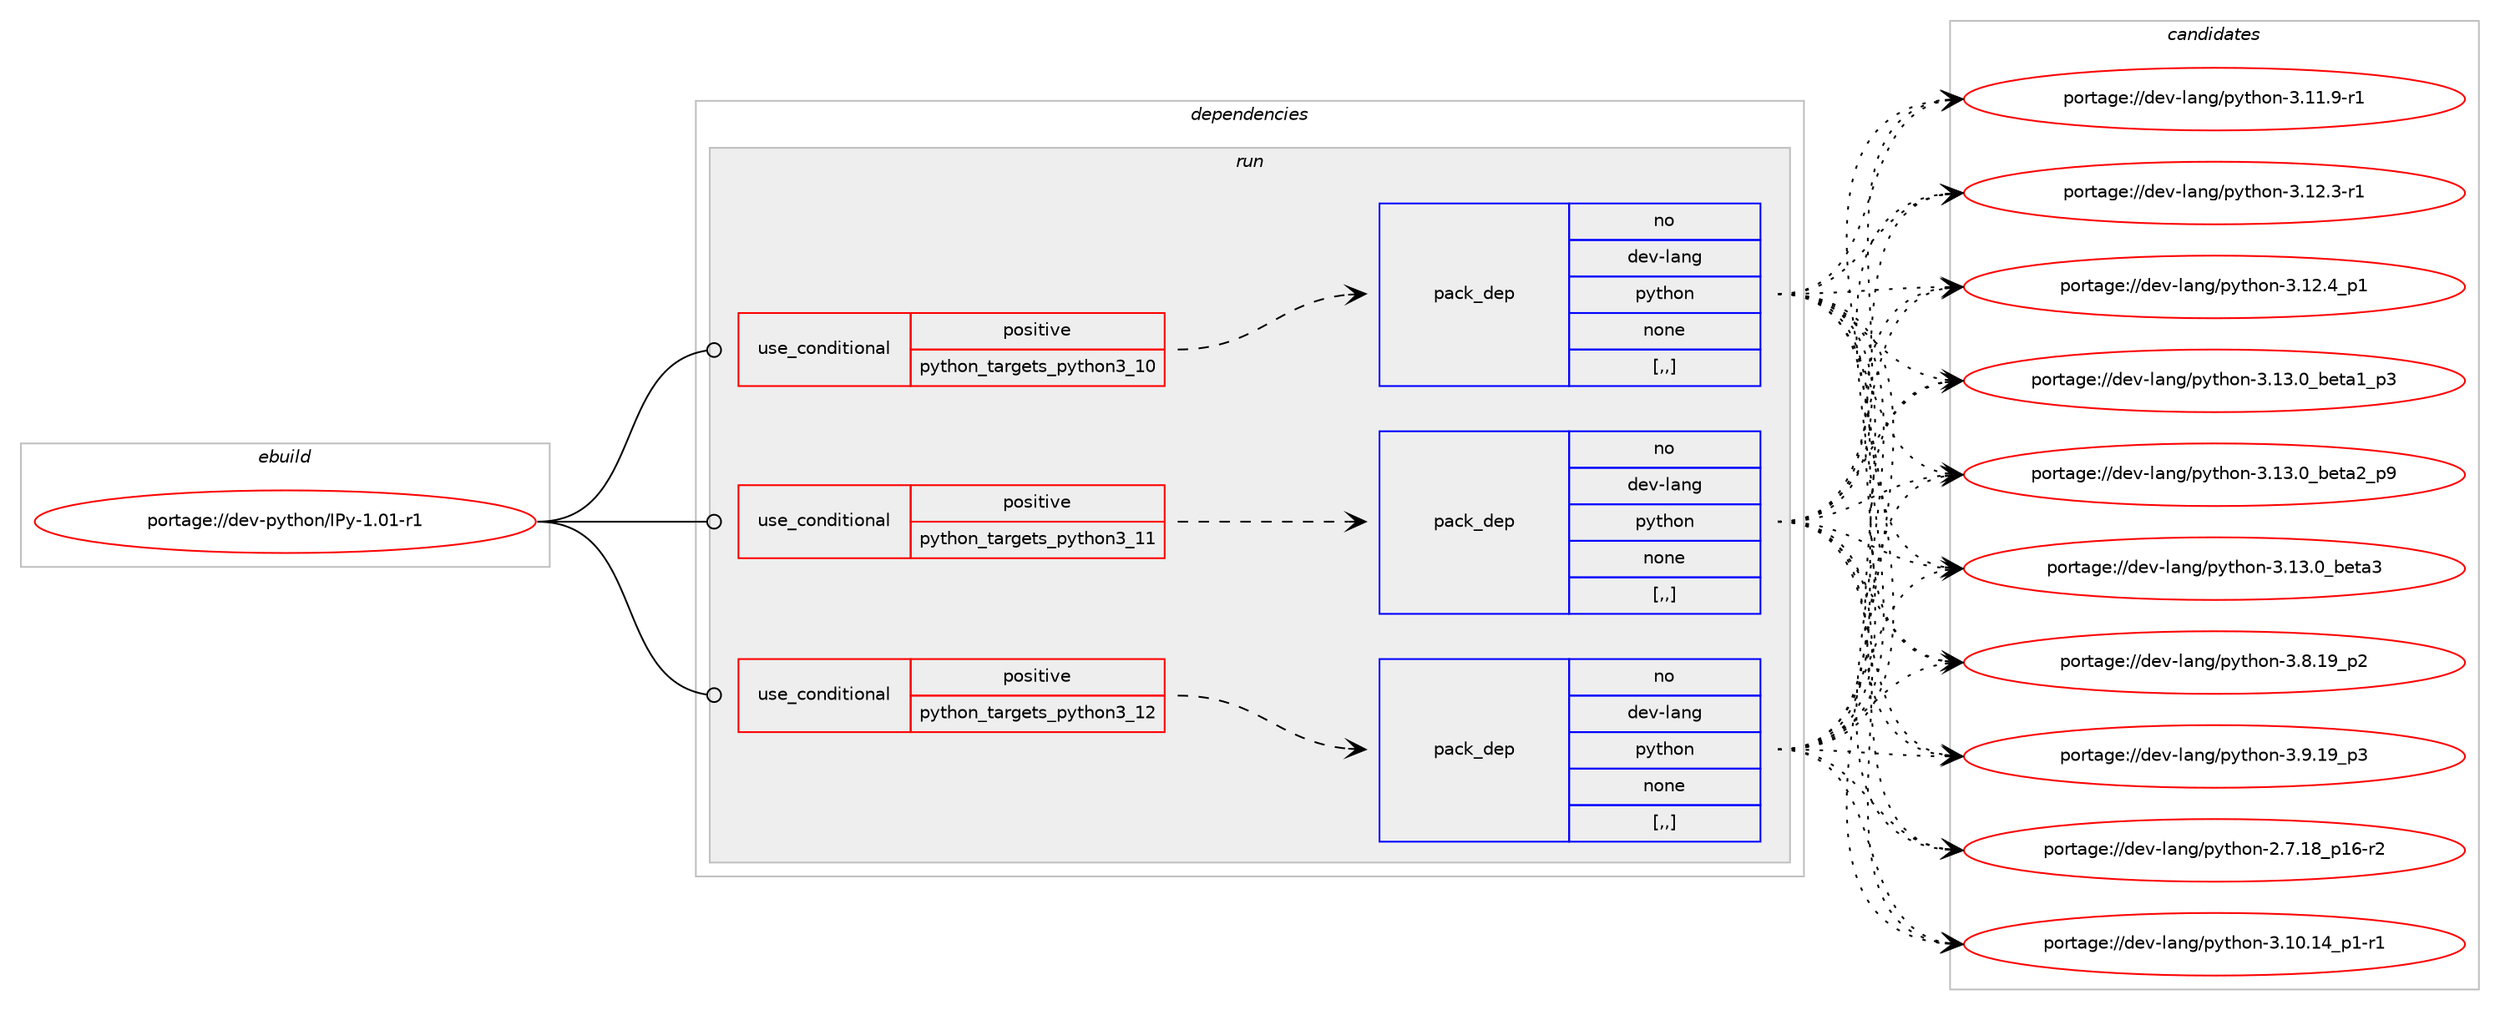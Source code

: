 digraph prolog {

# *************
# Graph options
# *************

newrank=true;
concentrate=true;
compound=true;
graph [rankdir=LR,fontname=Helvetica,fontsize=10,ranksep=1.5];#, ranksep=2.5, nodesep=0.2];
edge  [arrowhead=vee];
node  [fontname=Helvetica,fontsize=10];

# **********
# The ebuild
# **********

subgraph cluster_leftcol {
color=gray;
rank=same;
label=<<i>ebuild</i>>;
id [label="portage://dev-python/IPy-1.01-r1", color=red, width=4, href="../dev-python/IPy-1.01-r1.svg"];
}

# ****************
# The dependencies
# ****************

subgraph cluster_midcol {
color=gray;
label=<<i>dependencies</i>>;
subgraph cluster_compile {
fillcolor="#eeeeee";
style=filled;
label=<<i>compile</i>>;
}
subgraph cluster_compileandrun {
fillcolor="#eeeeee";
style=filled;
label=<<i>compile and run</i>>;
}
subgraph cluster_run {
fillcolor="#eeeeee";
style=filled;
label=<<i>run</i>>;
subgraph cond29630 {
dependency137694 [label=<<TABLE BORDER="0" CELLBORDER="1" CELLSPACING="0" CELLPADDING="4"><TR><TD ROWSPAN="3" CELLPADDING="10">use_conditional</TD></TR><TR><TD>positive</TD></TR><TR><TD>python_targets_python3_10</TD></TR></TABLE>>, shape=none, color=red];
subgraph pack106856 {
dependency137695 [label=<<TABLE BORDER="0" CELLBORDER="1" CELLSPACING="0" CELLPADDING="4" WIDTH="220"><TR><TD ROWSPAN="6" CELLPADDING="30">pack_dep</TD></TR><TR><TD WIDTH="110">no</TD></TR><TR><TD>dev-lang</TD></TR><TR><TD>python</TD></TR><TR><TD>none</TD></TR><TR><TD>[,,]</TD></TR></TABLE>>, shape=none, color=blue];
}
dependency137694:e -> dependency137695:w [weight=20,style="dashed",arrowhead="vee"];
}
id:e -> dependency137694:w [weight=20,style="solid",arrowhead="odot"];
subgraph cond29631 {
dependency137696 [label=<<TABLE BORDER="0" CELLBORDER="1" CELLSPACING="0" CELLPADDING="4"><TR><TD ROWSPAN="3" CELLPADDING="10">use_conditional</TD></TR><TR><TD>positive</TD></TR><TR><TD>python_targets_python3_11</TD></TR></TABLE>>, shape=none, color=red];
subgraph pack106857 {
dependency137697 [label=<<TABLE BORDER="0" CELLBORDER="1" CELLSPACING="0" CELLPADDING="4" WIDTH="220"><TR><TD ROWSPAN="6" CELLPADDING="30">pack_dep</TD></TR><TR><TD WIDTH="110">no</TD></TR><TR><TD>dev-lang</TD></TR><TR><TD>python</TD></TR><TR><TD>none</TD></TR><TR><TD>[,,]</TD></TR></TABLE>>, shape=none, color=blue];
}
dependency137696:e -> dependency137697:w [weight=20,style="dashed",arrowhead="vee"];
}
id:e -> dependency137696:w [weight=20,style="solid",arrowhead="odot"];
subgraph cond29632 {
dependency137698 [label=<<TABLE BORDER="0" CELLBORDER="1" CELLSPACING="0" CELLPADDING="4"><TR><TD ROWSPAN="3" CELLPADDING="10">use_conditional</TD></TR><TR><TD>positive</TD></TR><TR><TD>python_targets_python3_12</TD></TR></TABLE>>, shape=none, color=red];
subgraph pack106858 {
dependency137699 [label=<<TABLE BORDER="0" CELLBORDER="1" CELLSPACING="0" CELLPADDING="4" WIDTH="220"><TR><TD ROWSPAN="6" CELLPADDING="30">pack_dep</TD></TR><TR><TD WIDTH="110">no</TD></TR><TR><TD>dev-lang</TD></TR><TR><TD>python</TD></TR><TR><TD>none</TD></TR><TR><TD>[,,]</TD></TR></TABLE>>, shape=none, color=blue];
}
dependency137698:e -> dependency137699:w [weight=20,style="dashed",arrowhead="vee"];
}
id:e -> dependency137698:w [weight=20,style="solid",arrowhead="odot"];
}
}

# **************
# The candidates
# **************

subgraph cluster_choices {
rank=same;
color=gray;
label=<<i>candidates</i>>;

subgraph choice106856 {
color=black;
nodesep=1;
choice100101118451089711010347112121116104111110455046554649569511249544511450 [label="portage://dev-lang/python-2.7.18_p16-r2", color=red, width=4,href="../dev-lang/python-2.7.18_p16-r2.svg"];
choice100101118451089711010347112121116104111110455146494846495295112494511449 [label="portage://dev-lang/python-3.10.14_p1-r1", color=red, width=4,href="../dev-lang/python-3.10.14_p1-r1.svg"];
choice100101118451089711010347112121116104111110455146494946574511449 [label="portage://dev-lang/python-3.11.9-r1", color=red, width=4,href="../dev-lang/python-3.11.9-r1.svg"];
choice100101118451089711010347112121116104111110455146495046514511449 [label="portage://dev-lang/python-3.12.3-r1", color=red, width=4,href="../dev-lang/python-3.12.3-r1.svg"];
choice100101118451089711010347112121116104111110455146495046529511249 [label="portage://dev-lang/python-3.12.4_p1", color=red, width=4,href="../dev-lang/python-3.12.4_p1.svg"];
choice10010111845108971101034711212111610411111045514649514648959810111697499511251 [label="portage://dev-lang/python-3.13.0_beta1_p3", color=red, width=4,href="../dev-lang/python-3.13.0_beta1_p3.svg"];
choice10010111845108971101034711212111610411111045514649514648959810111697509511257 [label="portage://dev-lang/python-3.13.0_beta2_p9", color=red, width=4,href="../dev-lang/python-3.13.0_beta2_p9.svg"];
choice1001011184510897110103471121211161041111104551464951464895981011169751 [label="portage://dev-lang/python-3.13.0_beta3", color=red, width=4,href="../dev-lang/python-3.13.0_beta3.svg"];
choice100101118451089711010347112121116104111110455146564649579511250 [label="portage://dev-lang/python-3.8.19_p2", color=red, width=4,href="../dev-lang/python-3.8.19_p2.svg"];
choice100101118451089711010347112121116104111110455146574649579511251 [label="portage://dev-lang/python-3.9.19_p3", color=red, width=4,href="../dev-lang/python-3.9.19_p3.svg"];
dependency137695:e -> choice100101118451089711010347112121116104111110455046554649569511249544511450:w [style=dotted,weight="100"];
dependency137695:e -> choice100101118451089711010347112121116104111110455146494846495295112494511449:w [style=dotted,weight="100"];
dependency137695:e -> choice100101118451089711010347112121116104111110455146494946574511449:w [style=dotted,weight="100"];
dependency137695:e -> choice100101118451089711010347112121116104111110455146495046514511449:w [style=dotted,weight="100"];
dependency137695:e -> choice100101118451089711010347112121116104111110455146495046529511249:w [style=dotted,weight="100"];
dependency137695:e -> choice10010111845108971101034711212111610411111045514649514648959810111697499511251:w [style=dotted,weight="100"];
dependency137695:e -> choice10010111845108971101034711212111610411111045514649514648959810111697509511257:w [style=dotted,weight="100"];
dependency137695:e -> choice1001011184510897110103471121211161041111104551464951464895981011169751:w [style=dotted,weight="100"];
dependency137695:e -> choice100101118451089711010347112121116104111110455146564649579511250:w [style=dotted,weight="100"];
dependency137695:e -> choice100101118451089711010347112121116104111110455146574649579511251:w [style=dotted,weight="100"];
}
subgraph choice106857 {
color=black;
nodesep=1;
choice100101118451089711010347112121116104111110455046554649569511249544511450 [label="portage://dev-lang/python-2.7.18_p16-r2", color=red, width=4,href="../dev-lang/python-2.7.18_p16-r2.svg"];
choice100101118451089711010347112121116104111110455146494846495295112494511449 [label="portage://dev-lang/python-3.10.14_p1-r1", color=red, width=4,href="../dev-lang/python-3.10.14_p1-r1.svg"];
choice100101118451089711010347112121116104111110455146494946574511449 [label="portage://dev-lang/python-3.11.9-r1", color=red, width=4,href="../dev-lang/python-3.11.9-r1.svg"];
choice100101118451089711010347112121116104111110455146495046514511449 [label="portage://dev-lang/python-3.12.3-r1", color=red, width=4,href="../dev-lang/python-3.12.3-r1.svg"];
choice100101118451089711010347112121116104111110455146495046529511249 [label="portage://dev-lang/python-3.12.4_p1", color=red, width=4,href="../dev-lang/python-3.12.4_p1.svg"];
choice10010111845108971101034711212111610411111045514649514648959810111697499511251 [label="portage://dev-lang/python-3.13.0_beta1_p3", color=red, width=4,href="../dev-lang/python-3.13.0_beta1_p3.svg"];
choice10010111845108971101034711212111610411111045514649514648959810111697509511257 [label="portage://dev-lang/python-3.13.0_beta2_p9", color=red, width=4,href="../dev-lang/python-3.13.0_beta2_p9.svg"];
choice1001011184510897110103471121211161041111104551464951464895981011169751 [label="portage://dev-lang/python-3.13.0_beta3", color=red, width=4,href="../dev-lang/python-3.13.0_beta3.svg"];
choice100101118451089711010347112121116104111110455146564649579511250 [label="portage://dev-lang/python-3.8.19_p2", color=red, width=4,href="../dev-lang/python-3.8.19_p2.svg"];
choice100101118451089711010347112121116104111110455146574649579511251 [label="portage://dev-lang/python-3.9.19_p3", color=red, width=4,href="../dev-lang/python-3.9.19_p3.svg"];
dependency137697:e -> choice100101118451089711010347112121116104111110455046554649569511249544511450:w [style=dotted,weight="100"];
dependency137697:e -> choice100101118451089711010347112121116104111110455146494846495295112494511449:w [style=dotted,weight="100"];
dependency137697:e -> choice100101118451089711010347112121116104111110455146494946574511449:w [style=dotted,weight="100"];
dependency137697:e -> choice100101118451089711010347112121116104111110455146495046514511449:w [style=dotted,weight="100"];
dependency137697:e -> choice100101118451089711010347112121116104111110455146495046529511249:w [style=dotted,weight="100"];
dependency137697:e -> choice10010111845108971101034711212111610411111045514649514648959810111697499511251:w [style=dotted,weight="100"];
dependency137697:e -> choice10010111845108971101034711212111610411111045514649514648959810111697509511257:w [style=dotted,weight="100"];
dependency137697:e -> choice1001011184510897110103471121211161041111104551464951464895981011169751:w [style=dotted,weight="100"];
dependency137697:e -> choice100101118451089711010347112121116104111110455146564649579511250:w [style=dotted,weight="100"];
dependency137697:e -> choice100101118451089711010347112121116104111110455146574649579511251:w [style=dotted,weight="100"];
}
subgraph choice106858 {
color=black;
nodesep=1;
choice100101118451089711010347112121116104111110455046554649569511249544511450 [label="portage://dev-lang/python-2.7.18_p16-r2", color=red, width=4,href="../dev-lang/python-2.7.18_p16-r2.svg"];
choice100101118451089711010347112121116104111110455146494846495295112494511449 [label="portage://dev-lang/python-3.10.14_p1-r1", color=red, width=4,href="../dev-lang/python-3.10.14_p1-r1.svg"];
choice100101118451089711010347112121116104111110455146494946574511449 [label="portage://dev-lang/python-3.11.9-r1", color=red, width=4,href="../dev-lang/python-3.11.9-r1.svg"];
choice100101118451089711010347112121116104111110455146495046514511449 [label="portage://dev-lang/python-3.12.3-r1", color=red, width=4,href="../dev-lang/python-3.12.3-r1.svg"];
choice100101118451089711010347112121116104111110455146495046529511249 [label="portage://dev-lang/python-3.12.4_p1", color=red, width=4,href="../dev-lang/python-3.12.4_p1.svg"];
choice10010111845108971101034711212111610411111045514649514648959810111697499511251 [label="portage://dev-lang/python-3.13.0_beta1_p3", color=red, width=4,href="../dev-lang/python-3.13.0_beta1_p3.svg"];
choice10010111845108971101034711212111610411111045514649514648959810111697509511257 [label="portage://dev-lang/python-3.13.0_beta2_p9", color=red, width=4,href="../dev-lang/python-3.13.0_beta2_p9.svg"];
choice1001011184510897110103471121211161041111104551464951464895981011169751 [label="portage://dev-lang/python-3.13.0_beta3", color=red, width=4,href="../dev-lang/python-3.13.0_beta3.svg"];
choice100101118451089711010347112121116104111110455146564649579511250 [label="portage://dev-lang/python-3.8.19_p2", color=red, width=4,href="../dev-lang/python-3.8.19_p2.svg"];
choice100101118451089711010347112121116104111110455146574649579511251 [label="portage://dev-lang/python-3.9.19_p3", color=red, width=4,href="../dev-lang/python-3.9.19_p3.svg"];
dependency137699:e -> choice100101118451089711010347112121116104111110455046554649569511249544511450:w [style=dotted,weight="100"];
dependency137699:e -> choice100101118451089711010347112121116104111110455146494846495295112494511449:w [style=dotted,weight="100"];
dependency137699:e -> choice100101118451089711010347112121116104111110455146494946574511449:w [style=dotted,weight="100"];
dependency137699:e -> choice100101118451089711010347112121116104111110455146495046514511449:w [style=dotted,weight="100"];
dependency137699:e -> choice100101118451089711010347112121116104111110455146495046529511249:w [style=dotted,weight="100"];
dependency137699:e -> choice10010111845108971101034711212111610411111045514649514648959810111697499511251:w [style=dotted,weight="100"];
dependency137699:e -> choice10010111845108971101034711212111610411111045514649514648959810111697509511257:w [style=dotted,weight="100"];
dependency137699:e -> choice1001011184510897110103471121211161041111104551464951464895981011169751:w [style=dotted,weight="100"];
dependency137699:e -> choice100101118451089711010347112121116104111110455146564649579511250:w [style=dotted,weight="100"];
dependency137699:e -> choice100101118451089711010347112121116104111110455146574649579511251:w [style=dotted,weight="100"];
}
}

}
